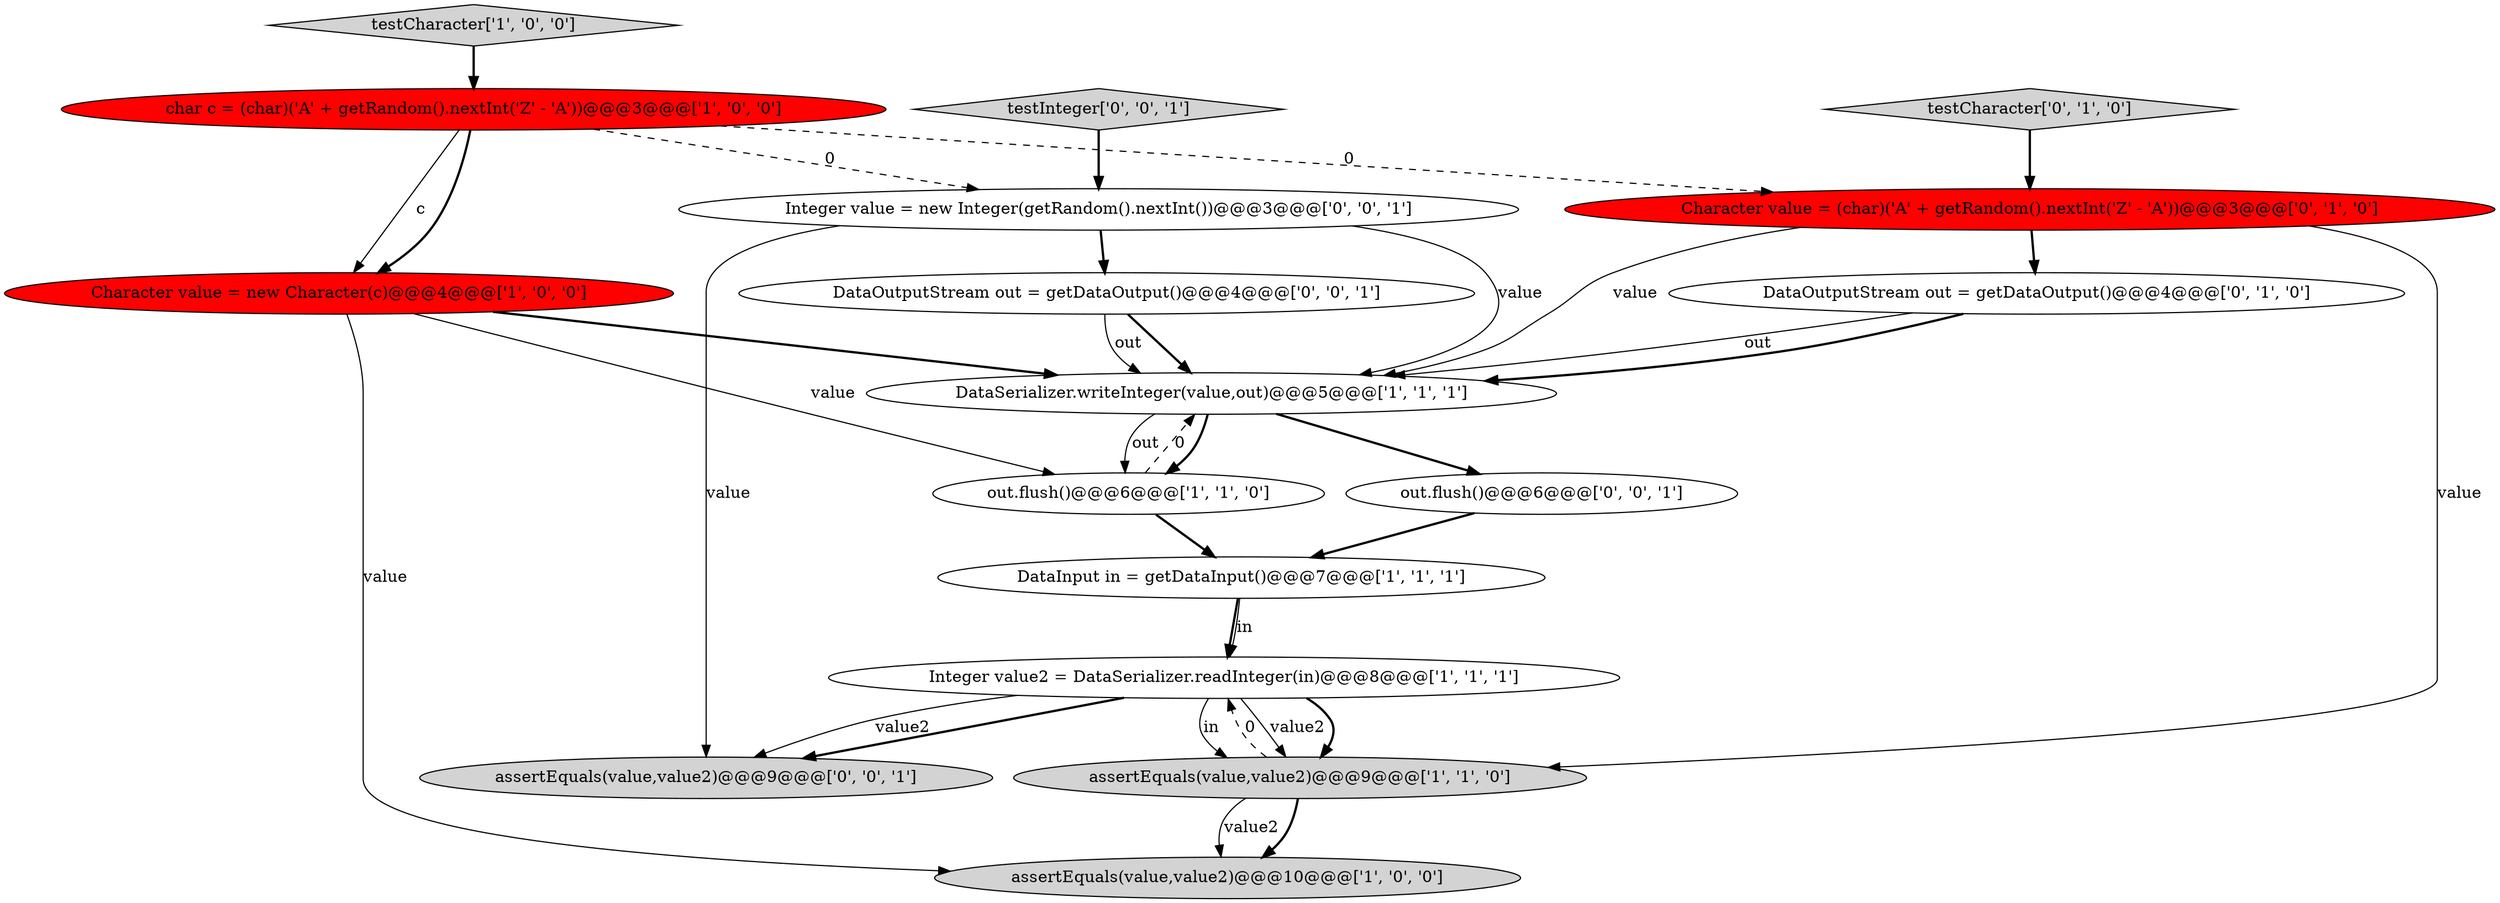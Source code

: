 digraph {
10 [style = filled, label = "DataOutputStream out = getDataOutput()@@@4@@@['0', '1', '0']", fillcolor = white, shape = ellipse image = "AAA0AAABBB2BBB"];
2 [style = filled, label = "assertEquals(value,value2)@@@9@@@['1', '1', '0']", fillcolor = lightgray, shape = ellipse image = "AAA0AAABBB1BBB"];
11 [style = filled, label = "testCharacter['0', '1', '0']", fillcolor = lightgray, shape = diamond image = "AAA0AAABBB2BBB"];
9 [style = filled, label = "Character value = (char)('A' + getRandom().nextInt('Z' - 'A'))@@@3@@@['0', '1', '0']", fillcolor = red, shape = ellipse image = "AAA1AAABBB2BBB"];
13 [style = filled, label = "testInteger['0', '0', '1']", fillcolor = lightgray, shape = diamond image = "AAA0AAABBB3BBB"];
3 [style = filled, label = "char c = (char)('A' + getRandom().nextInt('Z' - 'A'))@@@3@@@['1', '0', '0']", fillcolor = red, shape = ellipse image = "AAA1AAABBB1BBB"];
7 [style = filled, label = "Character value = new Character(c)@@@4@@@['1', '0', '0']", fillcolor = red, shape = ellipse image = "AAA1AAABBB1BBB"];
12 [style = filled, label = "Integer value = new Integer(getRandom().nextInt())@@@3@@@['0', '0', '1']", fillcolor = white, shape = ellipse image = "AAA0AAABBB3BBB"];
5 [style = filled, label = "Integer value2 = DataSerializer.readInteger(in)@@@8@@@['1', '1', '1']", fillcolor = white, shape = ellipse image = "AAA0AAABBB1BBB"];
15 [style = filled, label = "out.flush()@@@6@@@['0', '0', '1']", fillcolor = white, shape = ellipse image = "AAA0AAABBB3BBB"];
4 [style = filled, label = "DataSerializer.writeInteger(value,out)@@@5@@@['1', '1', '1']", fillcolor = white, shape = ellipse image = "AAA0AAABBB1BBB"];
14 [style = filled, label = "DataOutputStream out = getDataOutput()@@@4@@@['0', '0', '1']", fillcolor = white, shape = ellipse image = "AAA0AAABBB3BBB"];
8 [style = filled, label = "DataInput in = getDataInput()@@@7@@@['1', '1', '1']", fillcolor = white, shape = ellipse image = "AAA0AAABBB1BBB"];
1 [style = filled, label = "testCharacter['1', '0', '0']", fillcolor = lightgray, shape = diamond image = "AAA0AAABBB1BBB"];
0 [style = filled, label = "out.flush()@@@6@@@['1', '1', '0']", fillcolor = white, shape = ellipse image = "AAA0AAABBB1BBB"];
16 [style = filled, label = "assertEquals(value,value2)@@@9@@@['0', '0', '1']", fillcolor = lightgray, shape = ellipse image = "AAA0AAABBB3BBB"];
6 [style = filled, label = "assertEquals(value,value2)@@@10@@@['1', '0', '0']", fillcolor = lightgray, shape = ellipse image = "AAA0AAABBB1BBB"];
5->2 [style = solid, label="in"];
10->4 [style = solid, label="out"];
3->7 [style = solid, label="c"];
12->16 [style = solid, label="value"];
2->6 [style = bold, label=""];
2->6 [style = solid, label="value2"];
4->15 [style = bold, label=""];
1->3 [style = bold, label=""];
7->0 [style = solid, label="value"];
0->4 [style = dashed, label="0"];
7->4 [style = bold, label=""];
9->10 [style = bold, label=""];
5->2 [style = solid, label="value2"];
11->9 [style = bold, label=""];
4->0 [style = bold, label=""];
14->4 [style = solid, label="out"];
5->16 [style = bold, label=""];
2->5 [style = dashed, label="0"];
5->2 [style = bold, label=""];
13->12 [style = bold, label=""];
4->0 [style = solid, label="out"];
12->4 [style = solid, label="value"];
8->5 [style = bold, label=""];
5->16 [style = solid, label="value2"];
3->7 [style = bold, label=""];
3->9 [style = dashed, label="0"];
3->12 [style = dashed, label="0"];
0->8 [style = bold, label=""];
12->14 [style = bold, label=""];
10->4 [style = bold, label=""];
7->6 [style = solid, label="value"];
9->2 [style = solid, label="value"];
15->8 [style = bold, label=""];
9->4 [style = solid, label="value"];
14->4 [style = bold, label=""];
8->5 [style = solid, label="in"];
}
